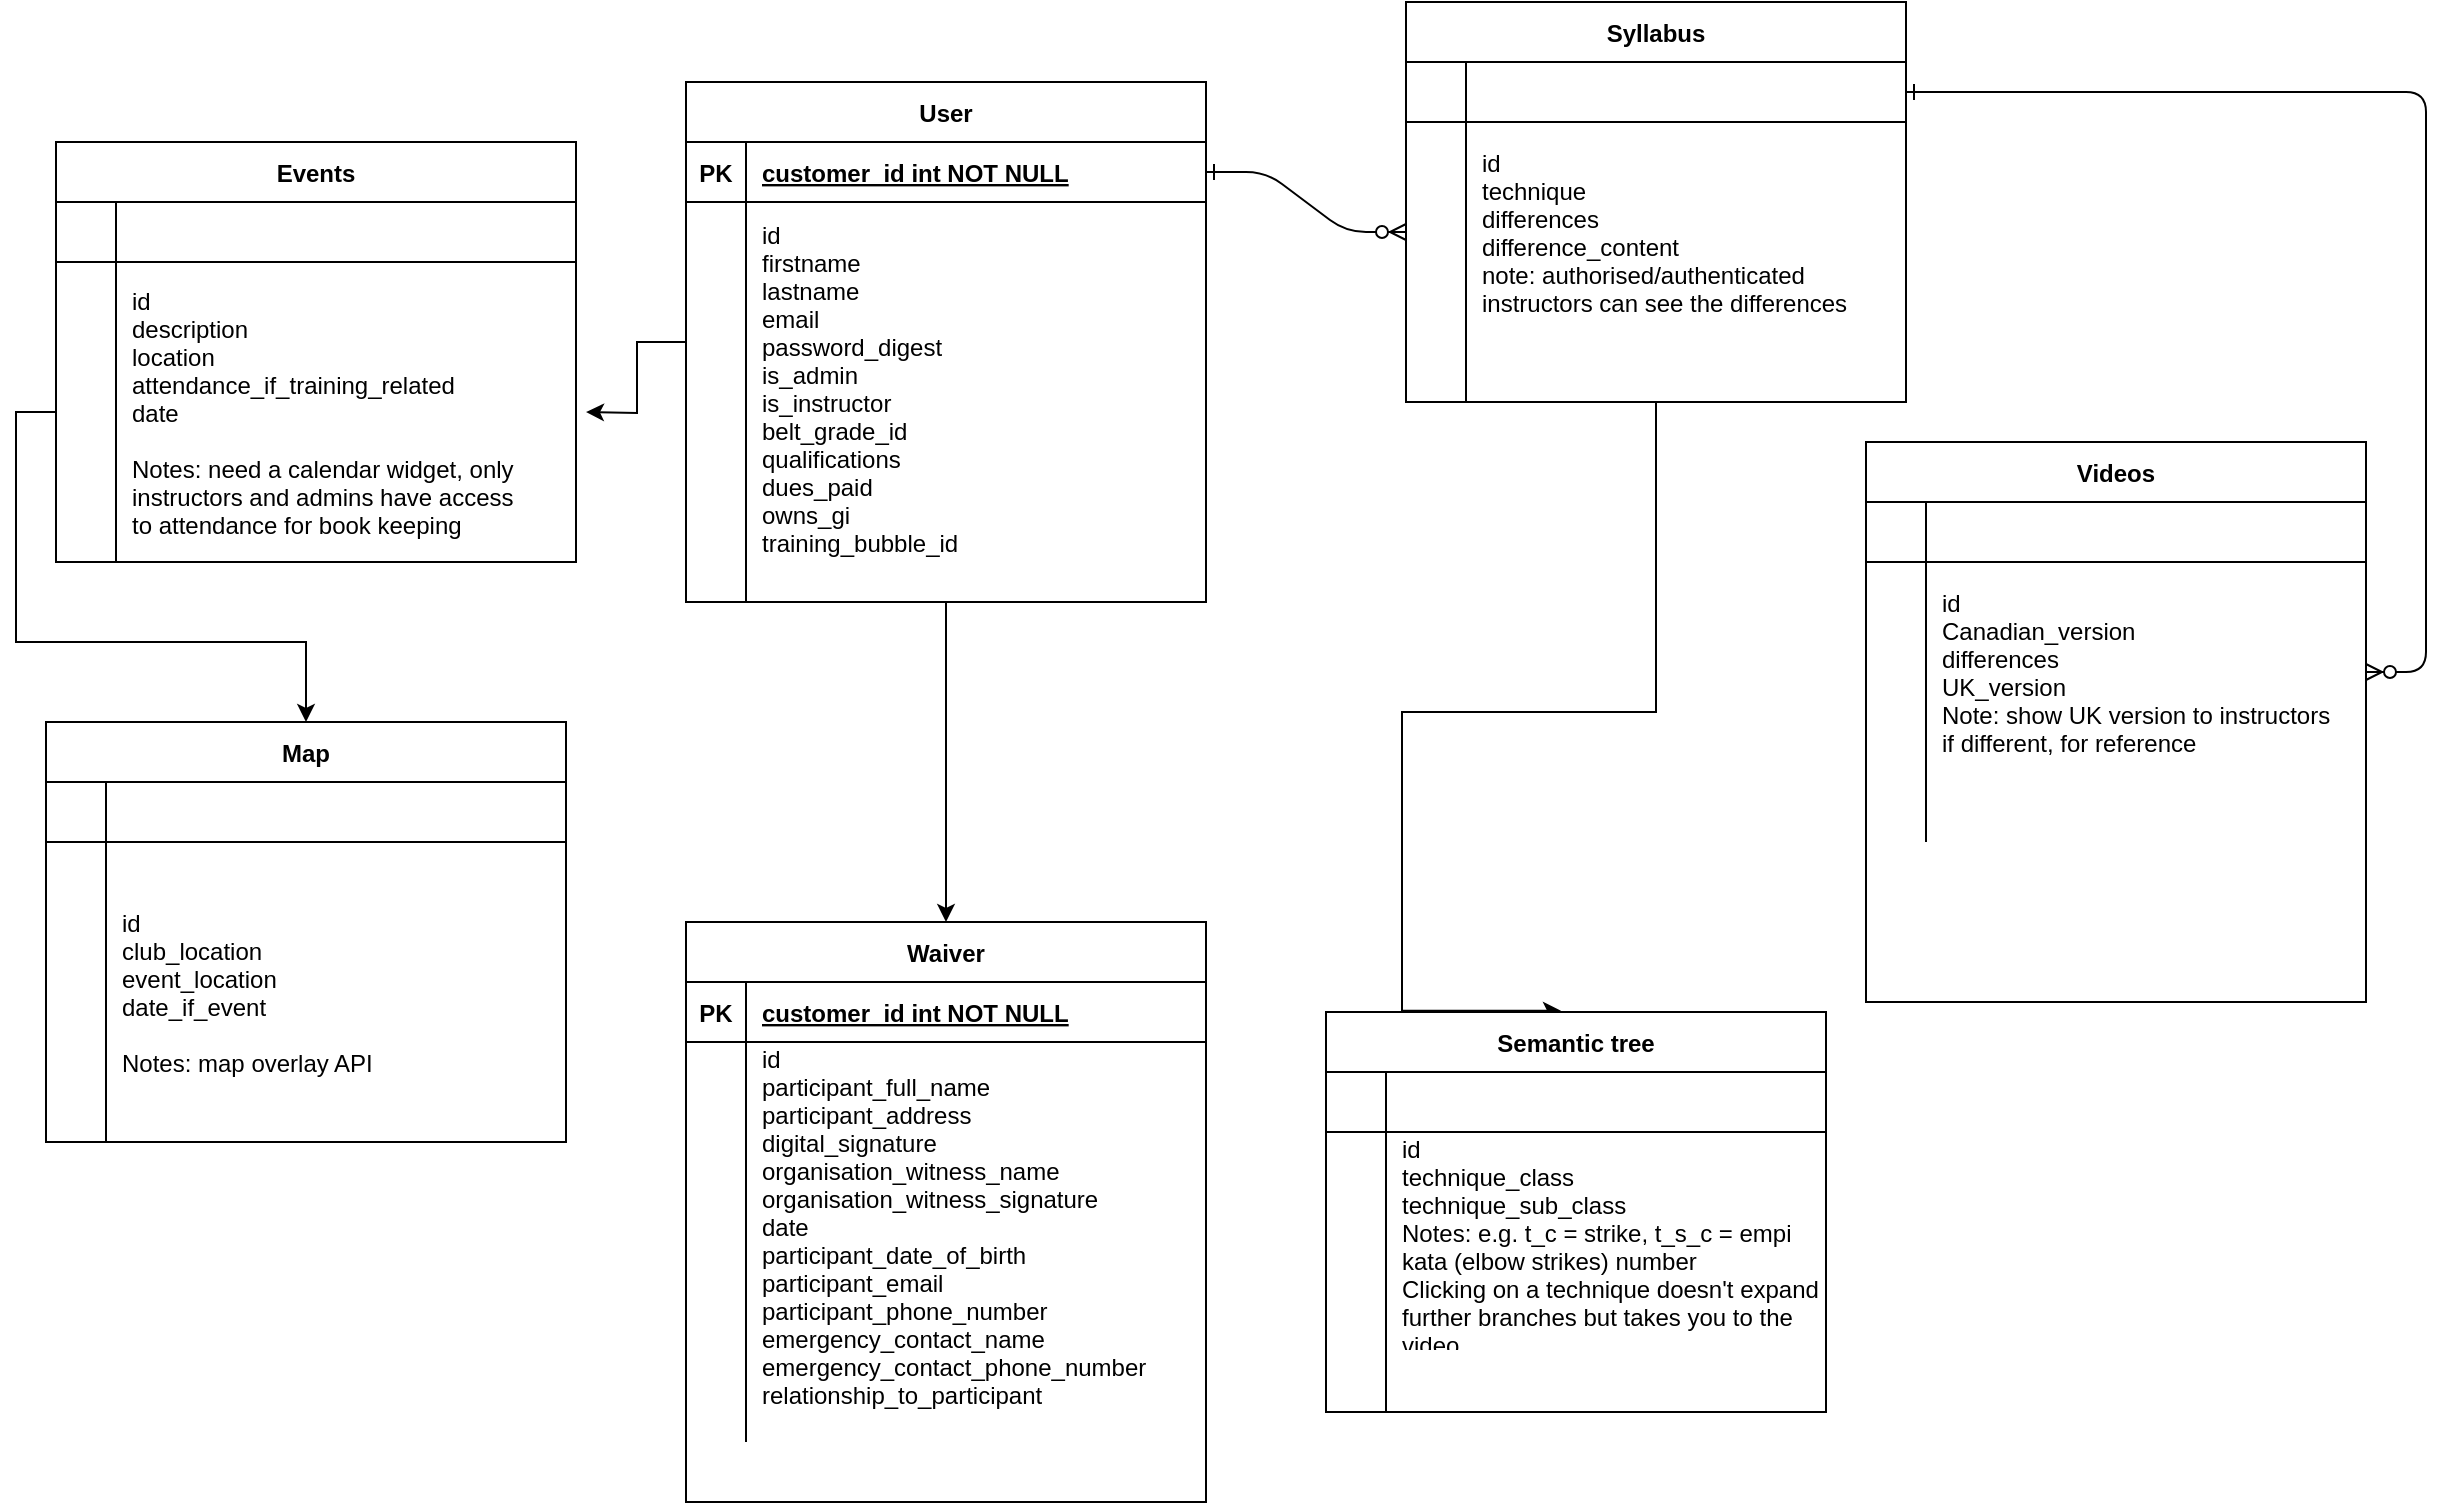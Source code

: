 <mxfile version="14.7.5" type="device"><diagram id="R2lEEEUBdFMjLlhIrx00" name="Page-1"><mxGraphModel dx="1361" dy="1871" grid="1" gridSize="10" guides="1" tooltips="1" connect="1" arrows="1" fold="1" page="1" pageScale="1" pageWidth="850" pageHeight="1100" math="0" shadow="0" extFonts="Permanent Marker^https://fonts.googleapis.com/css?family=Permanent+Marker"><root><mxCell id="0"/><mxCell id="1" parent="0"/><mxCell id="C-vyLk0tnHw3VtMMgP7b-1" value="" style="edgeStyle=entityRelationEdgeStyle;endArrow=ERzeroToMany;startArrow=ERone;endFill=1;startFill=0;" parent="1" source="C-vyLk0tnHw3VtMMgP7b-24" target="C-vyLk0tnHw3VtMMgP7b-6" edge="1"><mxGeometry width="100" height="100" relative="1" as="geometry"><mxPoint x="340" y="720" as="sourcePoint"/><mxPoint x="440" y="620" as="targetPoint"/></mxGeometry></mxCell><mxCell id="C-vyLk0tnHw3VtMMgP7b-12" value="" style="edgeStyle=entityRelationEdgeStyle;endArrow=ERzeroToMany;startArrow=ERone;endFill=1;startFill=0;" parent="1" source="C-vyLk0tnHw3VtMMgP7b-3" target="C-vyLk0tnHw3VtMMgP7b-17" edge="1"><mxGeometry width="100" height="100" relative="1" as="geometry"><mxPoint x="400" y="180" as="sourcePoint"/><mxPoint x="460" y="205" as="targetPoint"/></mxGeometry></mxCell><mxCell id="ett4bIweikikuqnwpBUS-34" style="edgeStyle=orthogonalEdgeStyle;rounded=0;orthogonalLoop=1;jettySize=auto;html=1;entryX=0.47;entryY=-0.003;entryDx=0;entryDy=0;entryPerimeter=0;" edge="1" parent="1" source="C-vyLk0tnHw3VtMMgP7b-2" target="ett4bIweikikuqnwpBUS-23"><mxGeometry relative="1" as="geometry"><Array as="points"><mxPoint x="835" y="275"/><mxPoint x="708" y="275"/></Array></mxGeometry></mxCell><mxCell id="C-vyLk0tnHw3VtMMgP7b-2" value="Syllabus" style="shape=table;startSize=30;container=1;collapsible=1;childLayout=tableLayout;fixedRows=1;rowLines=0;fontStyle=1;align=center;resizeLast=1;" parent="1" vertex="1"><mxGeometry x="710" y="-80" width="250" height="200" as="geometry"/></mxCell><mxCell id="C-vyLk0tnHw3VtMMgP7b-3" value="" style="shape=partialRectangle;collapsible=0;dropTarget=0;pointerEvents=0;fillColor=none;points=[[0,0.5],[1,0.5]];portConstraint=eastwest;top=0;left=0;right=0;bottom=1;" parent="C-vyLk0tnHw3VtMMgP7b-2" vertex="1"><mxGeometry y="30" width="250" height="30" as="geometry"/></mxCell><mxCell id="C-vyLk0tnHw3VtMMgP7b-4" value="" style="shape=partialRectangle;overflow=hidden;connectable=0;fillColor=none;top=0;left=0;bottom=0;right=0;fontStyle=1;" parent="C-vyLk0tnHw3VtMMgP7b-3" vertex="1"><mxGeometry width="30" height="30" as="geometry"/></mxCell><mxCell id="C-vyLk0tnHw3VtMMgP7b-5" value="" style="shape=partialRectangle;overflow=hidden;connectable=0;fillColor=none;top=0;left=0;bottom=0;right=0;align=left;spacingLeft=6;fontStyle=5;" parent="C-vyLk0tnHw3VtMMgP7b-3" vertex="1"><mxGeometry x="30" width="220" height="30" as="geometry"/></mxCell><mxCell id="C-vyLk0tnHw3VtMMgP7b-6" value="" style="shape=partialRectangle;collapsible=0;dropTarget=0;pointerEvents=0;fillColor=none;points=[[0,0.5],[1,0.5]];portConstraint=eastwest;top=0;left=0;right=0;bottom=0;" parent="C-vyLk0tnHw3VtMMgP7b-2" vertex="1"><mxGeometry y="60" width="250" height="110" as="geometry"/></mxCell><mxCell id="C-vyLk0tnHw3VtMMgP7b-7" value="" style="shape=partialRectangle;overflow=hidden;connectable=0;fillColor=none;top=0;left=0;bottom=0;right=0;" parent="C-vyLk0tnHw3VtMMgP7b-6" vertex="1"><mxGeometry width="30" height="110" as="geometry"/></mxCell><mxCell id="C-vyLk0tnHw3VtMMgP7b-8" value="id&#xA;technique&#xA;differences&#xA;difference_content&#xA;note: authorised/authenticated &#xA;instructors can see the differences" style="shape=partialRectangle;overflow=hidden;connectable=0;fillColor=none;top=0;left=0;bottom=0;right=0;align=left;spacingLeft=6;" parent="C-vyLk0tnHw3VtMMgP7b-6" vertex="1"><mxGeometry x="30" width="220" height="110" as="geometry"/></mxCell><mxCell id="C-vyLk0tnHw3VtMMgP7b-9" value="" style="shape=partialRectangle;collapsible=0;dropTarget=0;pointerEvents=0;fillColor=none;points=[[0,0.5],[1,0.5]];portConstraint=eastwest;top=0;left=0;right=0;bottom=0;" parent="C-vyLk0tnHw3VtMMgP7b-2" vertex="1"><mxGeometry y="170" width="250" height="30" as="geometry"/></mxCell><mxCell id="C-vyLk0tnHw3VtMMgP7b-10" value="" style="shape=partialRectangle;overflow=hidden;connectable=0;fillColor=none;top=0;left=0;bottom=0;right=0;" parent="C-vyLk0tnHw3VtMMgP7b-9" vertex="1"><mxGeometry width="30" height="30" as="geometry"/></mxCell><mxCell id="C-vyLk0tnHw3VtMMgP7b-11" value="" style="shape=partialRectangle;overflow=hidden;connectable=0;fillColor=none;top=0;left=0;bottom=0;right=0;align=left;spacingLeft=6;" parent="C-vyLk0tnHw3VtMMgP7b-9" vertex="1"><mxGeometry x="30" width="220" height="30" as="geometry"/></mxCell><mxCell id="C-vyLk0tnHw3VtMMgP7b-13" value="Videos" style="shape=table;startSize=30;container=1;collapsible=1;childLayout=tableLayout;fixedRows=1;rowLines=0;fontStyle=1;align=center;resizeLast=1;" parent="1" vertex="1"><mxGeometry x="940" y="140" width="250" height="280" as="geometry"/></mxCell><mxCell id="C-vyLk0tnHw3VtMMgP7b-14" value="" style="shape=partialRectangle;collapsible=0;dropTarget=0;pointerEvents=0;fillColor=none;points=[[0,0.5],[1,0.5]];portConstraint=eastwest;top=0;left=0;right=0;bottom=1;" parent="C-vyLk0tnHw3VtMMgP7b-13" vertex="1"><mxGeometry y="30" width="250" height="30" as="geometry"/></mxCell><mxCell id="C-vyLk0tnHw3VtMMgP7b-15" value="" style="shape=partialRectangle;overflow=hidden;connectable=0;fillColor=none;top=0;left=0;bottom=0;right=0;fontStyle=1;" parent="C-vyLk0tnHw3VtMMgP7b-14" vertex="1"><mxGeometry width="30" height="30" as="geometry"/></mxCell><mxCell id="C-vyLk0tnHw3VtMMgP7b-16" value="" style="shape=partialRectangle;overflow=hidden;connectable=0;fillColor=none;top=0;left=0;bottom=0;right=0;align=left;spacingLeft=6;fontStyle=5;" parent="C-vyLk0tnHw3VtMMgP7b-14" vertex="1"><mxGeometry x="30" width="220" height="30" as="geometry"/></mxCell><mxCell id="C-vyLk0tnHw3VtMMgP7b-17" value="" style="shape=partialRectangle;collapsible=0;dropTarget=0;pointerEvents=0;fillColor=none;points=[[0,0.5],[1,0.5]];portConstraint=eastwest;top=0;left=0;right=0;bottom=0;" parent="C-vyLk0tnHw3VtMMgP7b-13" vertex="1"><mxGeometry y="60" width="250" height="110" as="geometry"/></mxCell><mxCell id="C-vyLk0tnHw3VtMMgP7b-18" value="" style="shape=partialRectangle;overflow=hidden;connectable=0;fillColor=none;top=0;left=0;bottom=0;right=0;" parent="C-vyLk0tnHw3VtMMgP7b-17" vertex="1"><mxGeometry width="30" height="110" as="geometry"/></mxCell><mxCell id="C-vyLk0tnHw3VtMMgP7b-19" value="id&#xA;Canadian_version&#xA;differences&#xA;UK_version&#xA;Note: show UK version to instructors&#xA;if different, for reference" style="shape=partialRectangle;overflow=hidden;connectable=0;fillColor=none;top=0;left=0;bottom=0;right=0;align=left;spacingLeft=6;" parent="C-vyLk0tnHw3VtMMgP7b-17" vertex="1"><mxGeometry x="30" width="220" height="110" as="geometry"/></mxCell><mxCell id="C-vyLk0tnHw3VtMMgP7b-20" value="" style="shape=partialRectangle;collapsible=0;dropTarget=0;pointerEvents=0;fillColor=none;points=[[0,0.5],[1,0.5]];portConstraint=eastwest;top=0;left=0;right=0;bottom=0;" parent="C-vyLk0tnHw3VtMMgP7b-13" vertex="1"><mxGeometry y="170" width="250" height="30" as="geometry"/></mxCell><mxCell id="C-vyLk0tnHw3VtMMgP7b-21" value="" style="shape=partialRectangle;overflow=hidden;connectable=0;fillColor=none;top=0;left=0;bottom=0;right=0;" parent="C-vyLk0tnHw3VtMMgP7b-20" vertex="1"><mxGeometry width="30" height="30" as="geometry"/></mxCell><mxCell id="C-vyLk0tnHw3VtMMgP7b-22" value="" style="shape=partialRectangle;overflow=hidden;connectable=0;fillColor=none;top=0;left=0;bottom=0;right=0;align=left;spacingLeft=6;" parent="C-vyLk0tnHw3VtMMgP7b-20" vertex="1"><mxGeometry x="30" width="220" height="30" as="geometry"/></mxCell><mxCell id="ett4bIweikikuqnwpBUS-1" style="edgeStyle=orthogonalEdgeStyle;rounded=0;orthogonalLoop=1;jettySize=auto;html=1;" edge="1" parent="1" source="C-vyLk0tnHw3VtMMgP7b-23"><mxGeometry relative="1" as="geometry"><mxPoint x="300" y="125" as="targetPoint"/></mxGeometry></mxCell><mxCell id="ett4bIweikikuqnwpBUS-51" style="edgeStyle=orthogonalEdgeStyle;rounded=0;orthogonalLoop=1;jettySize=auto;html=1;" edge="1" parent="1" source="C-vyLk0tnHw3VtMMgP7b-23" target="ett4bIweikikuqnwpBUS-44"><mxGeometry relative="1" as="geometry"/></mxCell><mxCell id="C-vyLk0tnHw3VtMMgP7b-23" value="User" style="shape=table;startSize=30;container=1;collapsible=1;childLayout=tableLayout;fixedRows=1;rowLines=0;fontStyle=1;align=center;resizeLast=1;" parent="1" vertex="1"><mxGeometry x="350" y="-40" width="260" height="260" as="geometry"/></mxCell><mxCell id="C-vyLk0tnHw3VtMMgP7b-24" value="" style="shape=partialRectangle;collapsible=0;dropTarget=0;pointerEvents=0;fillColor=none;points=[[0,0.5],[1,0.5]];portConstraint=eastwest;top=0;left=0;right=0;bottom=1;" parent="C-vyLk0tnHw3VtMMgP7b-23" vertex="1"><mxGeometry y="30" width="260" height="30" as="geometry"/></mxCell><mxCell id="C-vyLk0tnHw3VtMMgP7b-25" value="PK" style="shape=partialRectangle;overflow=hidden;connectable=0;fillColor=none;top=0;left=0;bottom=0;right=0;fontStyle=1;" parent="C-vyLk0tnHw3VtMMgP7b-24" vertex="1"><mxGeometry width="30" height="30" as="geometry"/></mxCell><mxCell id="C-vyLk0tnHw3VtMMgP7b-26" value="customer_id int NOT NULL " style="shape=partialRectangle;overflow=hidden;connectable=0;fillColor=none;top=0;left=0;bottom=0;right=0;align=left;spacingLeft=6;fontStyle=5;" parent="C-vyLk0tnHw3VtMMgP7b-24" vertex="1"><mxGeometry x="30" width="230" height="30" as="geometry"/></mxCell><mxCell id="C-vyLk0tnHw3VtMMgP7b-27" value="" style="shape=partialRectangle;collapsible=0;dropTarget=0;pointerEvents=0;fillColor=none;points=[[0,0.5],[1,0.5]];portConstraint=eastwest;top=0;left=0;right=0;bottom=0;" parent="C-vyLk0tnHw3VtMMgP7b-23" vertex="1"><mxGeometry y="60" width="260" height="200" as="geometry"/></mxCell><mxCell id="C-vyLk0tnHw3VtMMgP7b-28" value="" style="shape=partialRectangle;overflow=hidden;connectable=0;fillColor=none;top=0;left=0;bottom=0;right=0;" parent="C-vyLk0tnHw3VtMMgP7b-27" vertex="1"><mxGeometry width="30" height="200" as="geometry"/></mxCell><mxCell id="C-vyLk0tnHw3VtMMgP7b-29" value="id&#xA;firstname&#xA;lastname&#xA;email&#xA;password_digest&#xA;is_admin&#xA;is_instructor&#xA;belt_grade_id&#xA;qualifications&#xA;dues_paid&#xA;owns_gi&#xA;training_bubble_id&#xA;" style="shape=partialRectangle;overflow=hidden;connectable=0;fillColor=none;top=0;left=0;bottom=0;right=0;align=left;spacingLeft=6;" parent="C-vyLk0tnHw3VtMMgP7b-27" vertex="1"><mxGeometry x="30" width="230" height="200" as="geometry"/></mxCell><mxCell id="ett4bIweikikuqnwpBUS-15" value="Events" style="shape=table;startSize=30;container=1;collapsible=1;childLayout=tableLayout;fixedRows=1;rowLines=0;fontStyle=1;align=center;resizeLast=1;" vertex="1" parent="1"><mxGeometry x="35" y="-10" width="260" height="210" as="geometry"/></mxCell><mxCell id="ett4bIweikikuqnwpBUS-16" value="" style="shape=partialRectangle;collapsible=0;dropTarget=0;pointerEvents=0;fillColor=none;points=[[0,0.5],[1,0.5]];portConstraint=eastwest;top=0;left=0;right=0;bottom=1;" vertex="1" parent="ett4bIweikikuqnwpBUS-15"><mxGeometry y="30" width="260" height="30" as="geometry"/></mxCell><mxCell id="ett4bIweikikuqnwpBUS-17" value="" style="shape=partialRectangle;overflow=hidden;connectable=0;fillColor=none;top=0;left=0;bottom=0;right=0;fontStyle=1;" vertex="1" parent="ett4bIweikikuqnwpBUS-16"><mxGeometry width="30" height="30" as="geometry"/></mxCell><mxCell id="ett4bIweikikuqnwpBUS-18" value="" style="shape=partialRectangle;overflow=hidden;connectable=0;fillColor=none;top=0;left=0;bottom=0;right=0;align=left;spacingLeft=6;fontStyle=5;" vertex="1" parent="ett4bIweikikuqnwpBUS-16"><mxGeometry x="30" width="230" height="30" as="geometry"/></mxCell><mxCell id="ett4bIweikikuqnwpBUS-19" value="" style="shape=partialRectangle;collapsible=0;dropTarget=0;pointerEvents=0;fillColor=none;points=[[0,0.5],[1,0.5]];portConstraint=eastwest;top=0;left=0;right=0;bottom=0;" vertex="1" parent="ett4bIweikikuqnwpBUS-15"><mxGeometry y="60" width="260" height="150" as="geometry"/></mxCell><mxCell id="ett4bIweikikuqnwpBUS-20" value="" style="shape=partialRectangle;overflow=hidden;connectable=0;fillColor=none;top=0;left=0;bottom=0;right=0;" vertex="1" parent="ett4bIweikikuqnwpBUS-19"><mxGeometry width="30" height="150" as="geometry"/></mxCell><mxCell id="ett4bIweikikuqnwpBUS-21" value="id&#xA;description&#xA;location&#xA;attendance_if_training_related&#xA;date&#xA;&#xA;Notes: need a calendar widget, only&#xA;instructors and admins have access&#xA;to attendance for book keeping" style="shape=partialRectangle;overflow=hidden;connectable=0;fillColor=none;top=0;left=0;bottom=0;right=0;align=left;spacingLeft=6;" vertex="1" parent="ett4bIweikikuqnwpBUS-19"><mxGeometry x="30" width="230" height="150" as="geometry"/></mxCell><mxCell id="ett4bIweikikuqnwpBUS-23" value="Semantic tree" style="shape=table;startSize=30;container=1;collapsible=1;childLayout=tableLayout;fixedRows=1;rowLines=0;fontStyle=1;align=center;resizeLast=1;" vertex="1" parent="1"><mxGeometry x="670" y="425" width="250" height="200" as="geometry"/></mxCell><mxCell id="ett4bIweikikuqnwpBUS-24" value="" style="shape=partialRectangle;collapsible=0;dropTarget=0;pointerEvents=0;fillColor=none;points=[[0,0.5],[1,0.5]];portConstraint=eastwest;top=0;left=0;right=0;bottom=1;" vertex="1" parent="ett4bIweikikuqnwpBUS-23"><mxGeometry y="30" width="250" height="30" as="geometry"/></mxCell><mxCell id="ett4bIweikikuqnwpBUS-25" value="" style="shape=partialRectangle;overflow=hidden;connectable=0;fillColor=none;top=0;left=0;bottom=0;right=0;fontStyle=1;" vertex="1" parent="ett4bIweikikuqnwpBUS-24"><mxGeometry width="30" height="30" as="geometry"/></mxCell><mxCell id="ett4bIweikikuqnwpBUS-26" value="" style="shape=partialRectangle;overflow=hidden;connectable=0;fillColor=none;top=0;left=0;bottom=0;right=0;align=left;spacingLeft=6;fontStyle=5;" vertex="1" parent="ett4bIweikikuqnwpBUS-24"><mxGeometry x="30" width="220" height="30" as="geometry"/></mxCell><mxCell id="ett4bIweikikuqnwpBUS-27" value="" style="shape=partialRectangle;collapsible=0;dropTarget=0;pointerEvents=0;fillColor=none;points=[[0,0.5],[1,0.5]];portConstraint=eastwest;top=0;left=0;right=0;bottom=0;" vertex="1" parent="ett4bIweikikuqnwpBUS-23"><mxGeometry y="60" width="250" height="110" as="geometry"/></mxCell><mxCell id="ett4bIweikikuqnwpBUS-28" value="" style="shape=partialRectangle;overflow=hidden;connectable=0;fillColor=none;top=0;left=0;bottom=0;right=0;" vertex="1" parent="ett4bIweikikuqnwpBUS-27"><mxGeometry width="30" height="110" as="geometry"/></mxCell><mxCell id="ett4bIweikikuqnwpBUS-29" value="id&#xA;technique_class&#xA;technique_sub_class&#xA;Notes: e.g. t_c = strike, t_s_c = empi&#xA;kata (elbow strikes) number&#xA;Clicking on a technique doesn't expand&#xA;further branches but takes you to the&#xA;video" style="shape=partialRectangle;overflow=hidden;connectable=0;fillColor=none;top=0;left=0;bottom=0;right=0;align=left;spacingLeft=6;" vertex="1" parent="ett4bIweikikuqnwpBUS-27"><mxGeometry x="30" width="220" height="110" as="geometry"/></mxCell><mxCell id="ett4bIweikikuqnwpBUS-30" value="" style="shape=partialRectangle;collapsible=0;dropTarget=0;pointerEvents=0;fillColor=none;points=[[0,0.5],[1,0.5]];portConstraint=eastwest;top=0;left=0;right=0;bottom=0;" vertex="1" parent="ett4bIweikikuqnwpBUS-23"><mxGeometry y="170" width="250" height="30" as="geometry"/></mxCell><mxCell id="ett4bIweikikuqnwpBUS-31" value="" style="shape=partialRectangle;overflow=hidden;connectable=0;fillColor=none;top=0;left=0;bottom=0;right=0;" vertex="1" parent="ett4bIweikikuqnwpBUS-30"><mxGeometry width="30" height="30" as="geometry"/></mxCell><mxCell id="ett4bIweikikuqnwpBUS-32" value="" style="shape=partialRectangle;overflow=hidden;connectable=0;fillColor=none;top=0;left=0;bottom=0;right=0;align=left;spacingLeft=6;" vertex="1" parent="ett4bIweikikuqnwpBUS-30"><mxGeometry x="30" width="220" height="30" as="geometry"/></mxCell><mxCell id="ett4bIweikikuqnwpBUS-35" value="Map" style="shape=table;startSize=30;container=1;collapsible=1;childLayout=tableLayout;fixedRows=1;rowLines=0;fontStyle=1;align=center;resizeLast=1;" vertex="1" parent="1"><mxGeometry x="30" y="280" width="260" height="210" as="geometry"/></mxCell><mxCell id="ett4bIweikikuqnwpBUS-36" value="" style="shape=partialRectangle;collapsible=0;dropTarget=0;pointerEvents=0;fillColor=none;points=[[0,0.5],[1,0.5]];portConstraint=eastwest;top=0;left=0;right=0;bottom=1;" vertex="1" parent="ett4bIweikikuqnwpBUS-35"><mxGeometry y="30" width="260" height="30" as="geometry"/></mxCell><mxCell id="ett4bIweikikuqnwpBUS-37" value="" style="shape=partialRectangle;overflow=hidden;connectable=0;fillColor=none;top=0;left=0;bottom=0;right=0;fontStyle=1;" vertex="1" parent="ett4bIweikikuqnwpBUS-36"><mxGeometry width="30" height="30" as="geometry"/></mxCell><mxCell id="ett4bIweikikuqnwpBUS-38" value="" style="shape=partialRectangle;overflow=hidden;connectable=0;fillColor=none;top=0;left=0;bottom=0;right=0;align=left;spacingLeft=6;fontStyle=5;" vertex="1" parent="ett4bIweikikuqnwpBUS-36"><mxGeometry x="30" width="230" height="30" as="geometry"/></mxCell><mxCell id="ett4bIweikikuqnwpBUS-39" value="" style="shape=partialRectangle;collapsible=0;dropTarget=0;pointerEvents=0;fillColor=none;points=[[0,0.5],[1,0.5]];portConstraint=eastwest;top=0;left=0;right=0;bottom=0;" vertex="1" parent="ett4bIweikikuqnwpBUS-35"><mxGeometry y="60" width="260" height="150" as="geometry"/></mxCell><mxCell id="ett4bIweikikuqnwpBUS-40" value="" style="shape=partialRectangle;overflow=hidden;connectable=0;fillColor=none;top=0;left=0;bottom=0;right=0;" vertex="1" parent="ett4bIweikikuqnwpBUS-39"><mxGeometry width="30" height="150" as="geometry"/></mxCell><mxCell id="ett4bIweikikuqnwpBUS-41" value="id&#xA;club_location&#xA;event_location&#xA;date_if_event&#xA;&#xA;Notes: map overlay API" style="shape=partialRectangle;overflow=hidden;connectable=0;fillColor=none;top=0;left=0;bottom=0;right=0;align=left;spacingLeft=6;" vertex="1" parent="ett4bIweikikuqnwpBUS-39"><mxGeometry x="30" width="230" height="150" as="geometry"/></mxCell><mxCell id="ett4bIweikikuqnwpBUS-43" style="edgeStyle=orthogonalEdgeStyle;rounded=0;orthogonalLoop=1;jettySize=auto;html=1;entryX=0.5;entryY=0;entryDx=0;entryDy=0;" edge="1" parent="1" source="ett4bIweikikuqnwpBUS-19" target="ett4bIweikikuqnwpBUS-35"><mxGeometry relative="1" as="geometry"/></mxCell><mxCell id="ett4bIweikikuqnwpBUS-44" value="Waiver" style="shape=table;startSize=30;container=1;collapsible=1;childLayout=tableLayout;fixedRows=1;rowLines=0;fontStyle=1;align=center;resizeLast=1;" vertex="1" parent="1"><mxGeometry x="350" y="380" width="260" height="290" as="geometry"/></mxCell><mxCell id="ett4bIweikikuqnwpBUS-45" value="" style="shape=partialRectangle;collapsible=0;dropTarget=0;pointerEvents=0;fillColor=none;points=[[0,0.5],[1,0.5]];portConstraint=eastwest;top=0;left=0;right=0;bottom=1;" vertex="1" parent="ett4bIweikikuqnwpBUS-44"><mxGeometry y="30" width="260" height="30" as="geometry"/></mxCell><mxCell id="ett4bIweikikuqnwpBUS-46" value="PK" style="shape=partialRectangle;overflow=hidden;connectable=0;fillColor=none;top=0;left=0;bottom=0;right=0;fontStyle=1;" vertex="1" parent="ett4bIweikikuqnwpBUS-45"><mxGeometry width="30" height="30" as="geometry"/></mxCell><mxCell id="ett4bIweikikuqnwpBUS-47" value="customer_id int NOT NULL " style="shape=partialRectangle;overflow=hidden;connectable=0;fillColor=none;top=0;left=0;bottom=0;right=0;align=left;spacingLeft=6;fontStyle=5;" vertex="1" parent="ett4bIweikikuqnwpBUS-45"><mxGeometry x="30" width="230" height="30" as="geometry"/></mxCell><mxCell id="ett4bIweikikuqnwpBUS-48" value="" style="shape=partialRectangle;collapsible=0;dropTarget=0;pointerEvents=0;fillColor=none;points=[[0,0.5],[1,0.5]];portConstraint=eastwest;top=0;left=0;right=0;bottom=0;" vertex="1" parent="ett4bIweikikuqnwpBUS-44"><mxGeometry y="60" width="260" height="200" as="geometry"/></mxCell><mxCell id="ett4bIweikikuqnwpBUS-49" value="" style="shape=partialRectangle;overflow=hidden;connectable=0;fillColor=none;top=0;left=0;bottom=0;right=0;" vertex="1" parent="ett4bIweikikuqnwpBUS-48"><mxGeometry width="30" height="200" as="geometry"/></mxCell><mxCell id="ett4bIweikikuqnwpBUS-50" value="id&#xA;participant_full_name&#xA;participant_address&#xA;digital_signature&#xA;organisation_witness_name&#xA;organisation_witness_signature&#xA;date&#xA;participant_date_of_birth&#xA;participant_email&#xA;participant_phone_number&#xA;emergency_contact_name&#xA;emergency_contact_phone_number&#xA;relationship_to_participant&#xA;&#xA;" style="shape=partialRectangle;overflow=hidden;connectable=0;fillColor=none;top=0;left=0;bottom=0;right=0;align=left;spacingLeft=6;" vertex="1" parent="ett4bIweikikuqnwpBUS-48"><mxGeometry x="30" width="230" height="200" as="geometry"/></mxCell></root></mxGraphModel></diagram></mxfile>